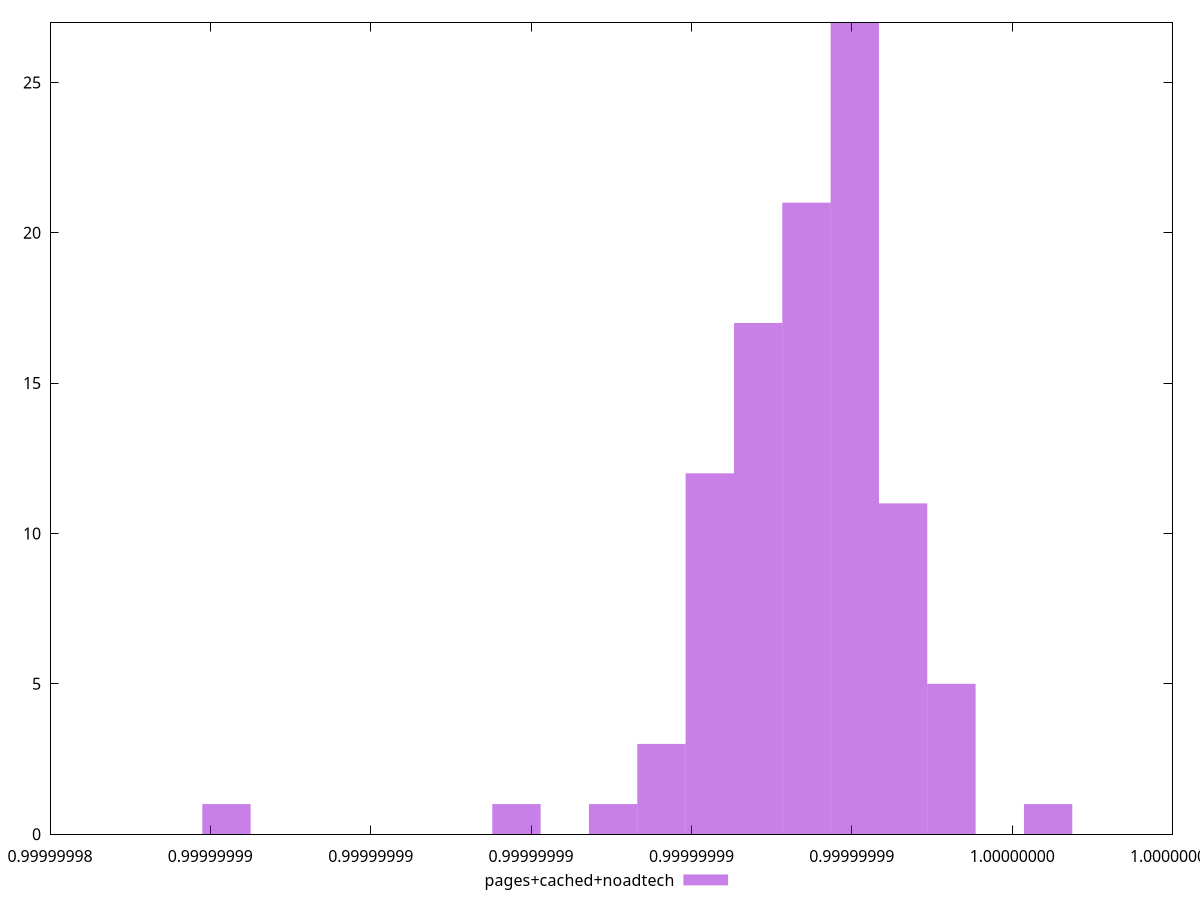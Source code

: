 $_pagesCachedNoadtech <<EOF
0.9999999922289933 12
0.9999999940374524 27
0.9999999928318131 17
0.9999999934346328 21
0.9999999946402722 11
0.9999999964487314 1
0.9999999862007961 1
0.9999999952430919 5
0.9999999916261736 3
0.9999999898177144 1
0.9999999910233539 1
EOF
set key outside below
set terminal pngcairo
set output "report_00006_2020-11-02T20-21-41.718Z/bootup-time/pages+cached+noadtech//hist.png"
set yrange [0:27]
set boxwidth 6.028197168742119e-10
set style fill transparent solid 0.5 noborder
plot $_pagesCachedNoadtech title "pages+cached+noadtech" with boxes ,